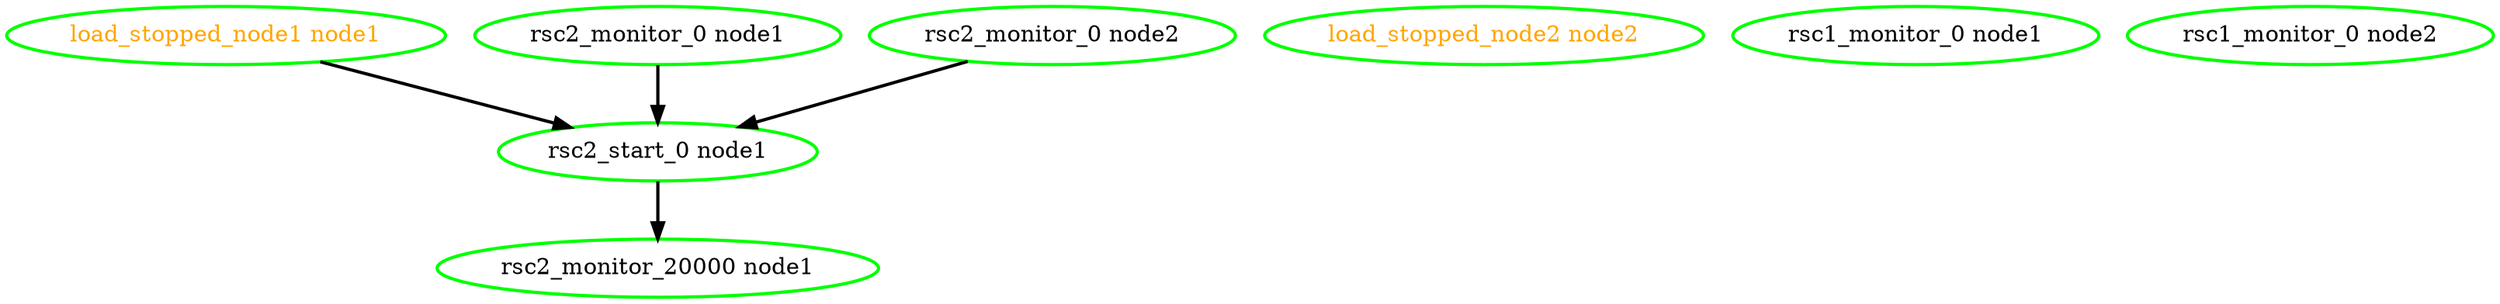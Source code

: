digraph "g" {
"load_stopped_node1 node1" -> "rsc2_start_0 node1" [ style = bold]
"load_stopped_node1 node1" [ style=bold color="green" fontcolor="orange"]
"load_stopped_node2 node2" [ style=bold color="green" fontcolor="orange"]
"rsc1_monitor_0 node1" [ style=bold color="green" fontcolor="black"]
"rsc1_monitor_0 node2" [ style=bold color="green" fontcolor="black"]
"rsc2_monitor_0 node1" -> "rsc2_start_0 node1" [ style = bold]
"rsc2_monitor_0 node1" [ style=bold color="green" fontcolor="black"]
"rsc2_monitor_0 node2" -> "rsc2_start_0 node1" [ style = bold]
"rsc2_monitor_0 node2" [ style=bold color="green" fontcolor="black"]
"rsc2_monitor_20000 node1" [ style=bold color="green" fontcolor="black"]
"rsc2_start_0 node1" -> "rsc2_monitor_20000 node1" [ style = bold]
"rsc2_start_0 node1" [ style=bold color="green" fontcolor="black"]
}
